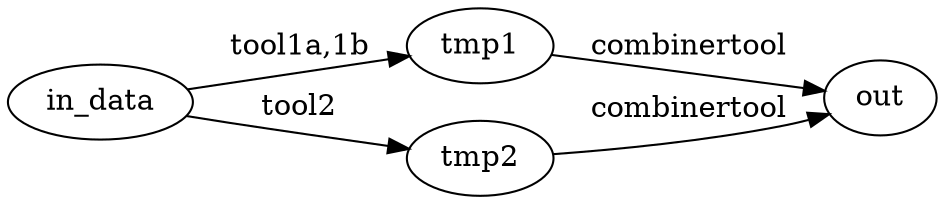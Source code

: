 digraph G { rankdir="LR"; 
out [label="out"]
tmp1 [label="tmp1"]
tmp2 [label="tmp2"]
in_data -> tmp1 [label="tool1a,1b"]
in_data -> tmp2 [label="tool2"]
tmp1 -> out [label="combinertool"]
tmp2 -> out [label="combinertool"]
}
